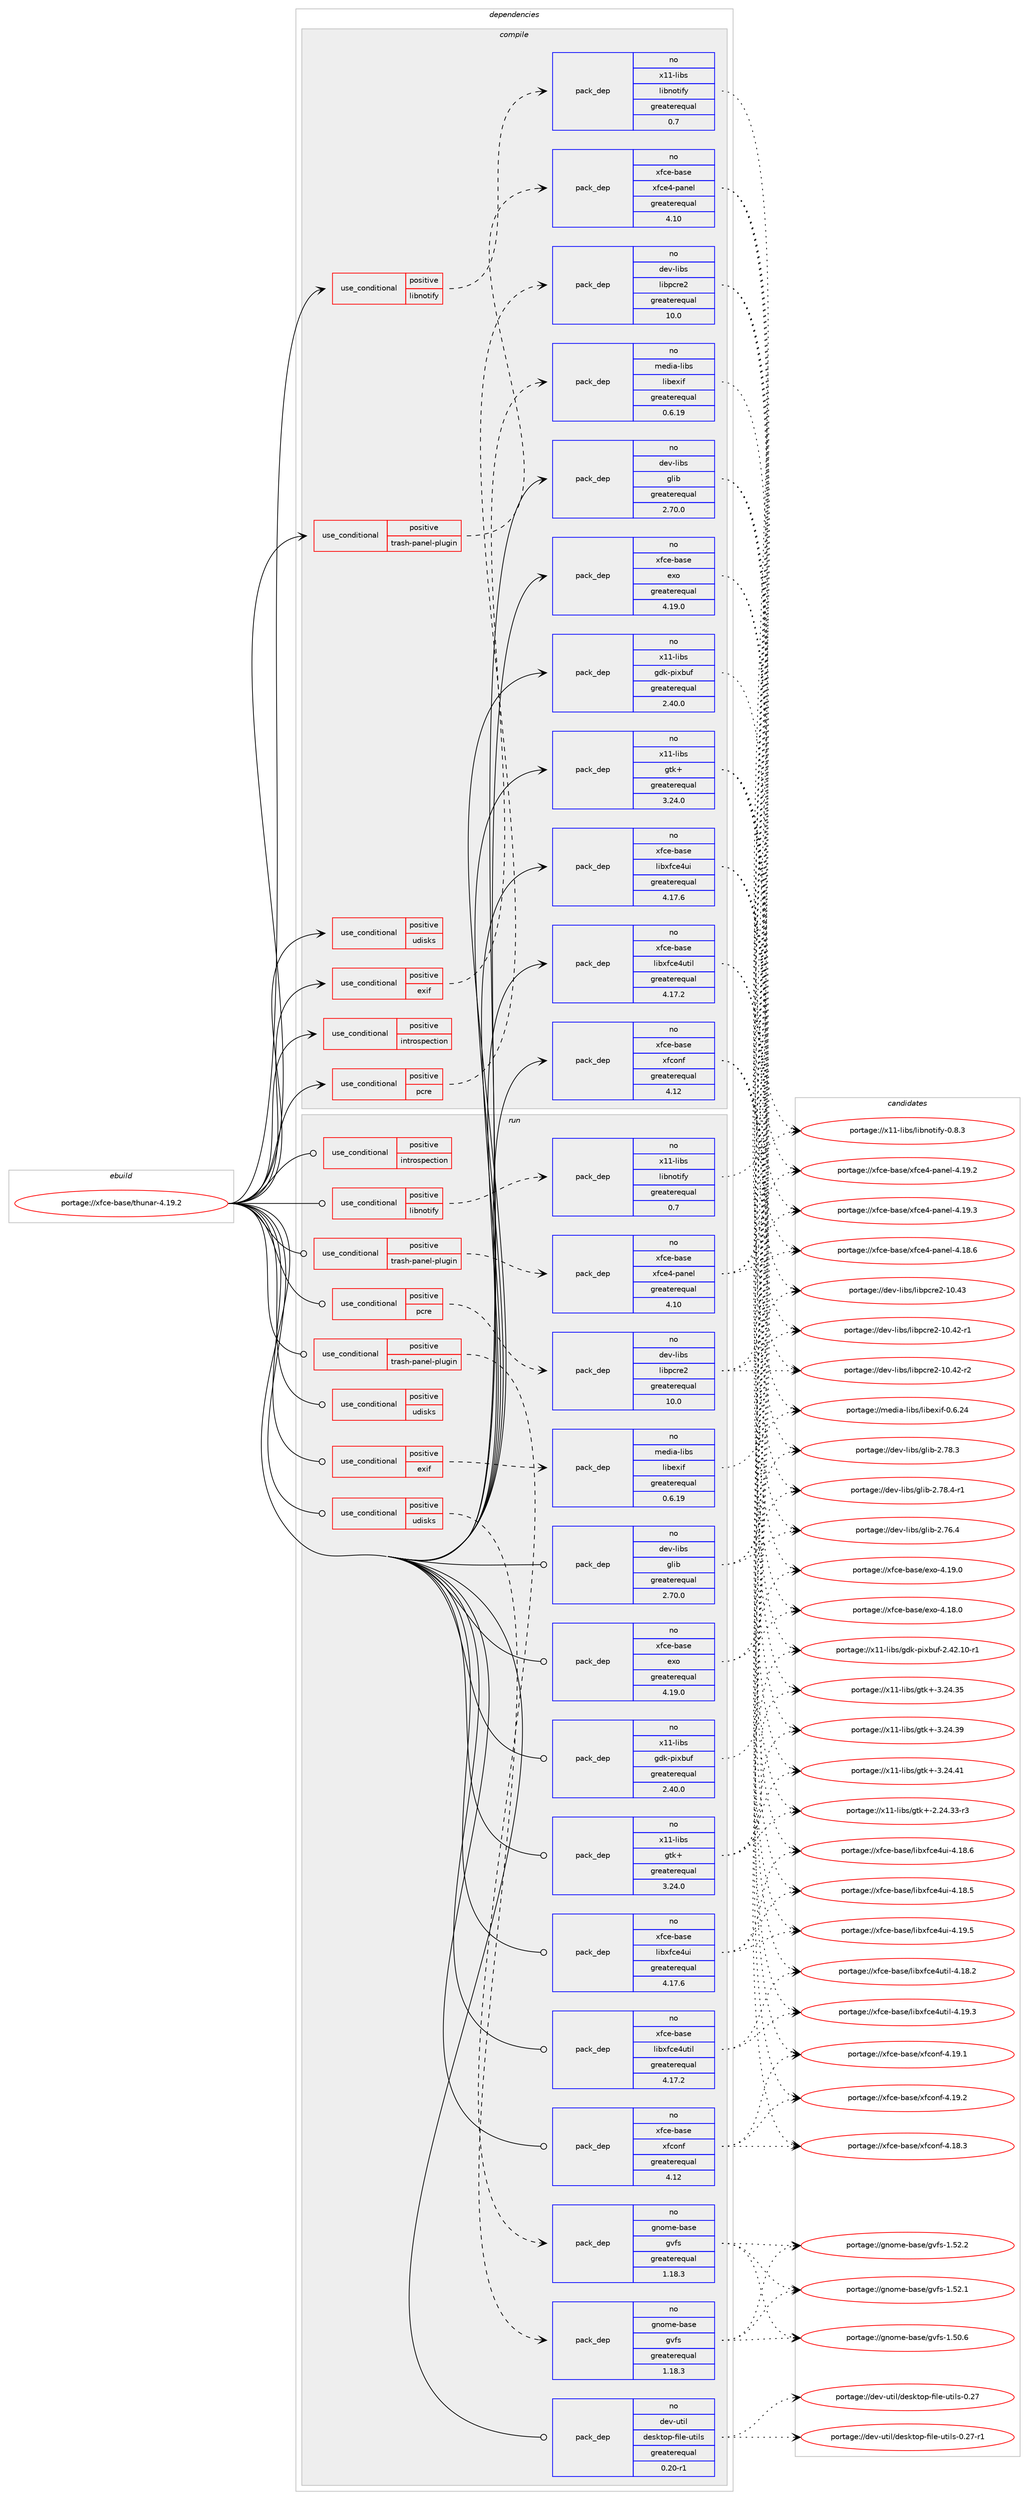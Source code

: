 digraph prolog {

# *************
# Graph options
# *************

newrank=true;
concentrate=true;
compound=true;
graph [rankdir=LR,fontname=Helvetica,fontsize=10,ranksep=1.5];#, ranksep=2.5, nodesep=0.2];
edge  [arrowhead=vee];
node  [fontname=Helvetica,fontsize=10];

# **********
# The ebuild
# **********

subgraph cluster_leftcol {
color=gray;
rank=same;
label=<<i>ebuild</i>>;
id [label="portage://xfce-base/thunar-4.19.2", color=red, width=4, href="../xfce-base/thunar-4.19.2.svg"];
}

# ****************
# The dependencies
# ****************

subgraph cluster_midcol {
color=gray;
label=<<i>dependencies</i>>;
subgraph cluster_compile {
fillcolor="#eeeeee";
style=filled;
label=<<i>compile</i>>;
subgraph cond4335 {
dependency7342 [label=<<TABLE BORDER="0" CELLBORDER="1" CELLSPACING="0" CELLPADDING="4"><TR><TD ROWSPAN="3" CELLPADDING="10">use_conditional</TD></TR><TR><TD>positive</TD></TR><TR><TD>exif</TD></TR></TABLE>>, shape=none, color=red];
subgraph pack2841 {
dependency7343 [label=<<TABLE BORDER="0" CELLBORDER="1" CELLSPACING="0" CELLPADDING="4" WIDTH="220"><TR><TD ROWSPAN="6" CELLPADDING="30">pack_dep</TD></TR><TR><TD WIDTH="110">no</TD></TR><TR><TD>media-libs</TD></TR><TR><TD>libexif</TD></TR><TR><TD>greaterequal</TD></TR><TR><TD>0.6.19</TD></TR></TABLE>>, shape=none, color=blue];
}
dependency7342:e -> dependency7343:w [weight=20,style="dashed",arrowhead="vee"];
}
id:e -> dependency7342:w [weight=20,style="solid",arrowhead="vee"];
subgraph cond4336 {
dependency7344 [label=<<TABLE BORDER="0" CELLBORDER="1" CELLSPACING="0" CELLPADDING="4"><TR><TD ROWSPAN="3" CELLPADDING="10">use_conditional</TD></TR><TR><TD>positive</TD></TR><TR><TD>introspection</TD></TR></TABLE>>, shape=none, color=red];
# *** BEGIN UNKNOWN DEPENDENCY TYPE (TODO) ***
# dependency7344 -> package_dependency(portage://xfce-base/thunar-4.19.2,install,no,dev-libs,gobject-introspection,none,[,,],any_same_slot,[])
# *** END UNKNOWN DEPENDENCY TYPE (TODO) ***

}
id:e -> dependency7344:w [weight=20,style="solid",arrowhead="vee"];
subgraph cond4337 {
dependency7345 [label=<<TABLE BORDER="0" CELLBORDER="1" CELLSPACING="0" CELLPADDING="4"><TR><TD ROWSPAN="3" CELLPADDING="10">use_conditional</TD></TR><TR><TD>positive</TD></TR><TR><TD>libnotify</TD></TR></TABLE>>, shape=none, color=red];
subgraph pack2842 {
dependency7346 [label=<<TABLE BORDER="0" CELLBORDER="1" CELLSPACING="0" CELLPADDING="4" WIDTH="220"><TR><TD ROWSPAN="6" CELLPADDING="30">pack_dep</TD></TR><TR><TD WIDTH="110">no</TD></TR><TR><TD>x11-libs</TD></TR><TR><TD>libnotify</TD></TR><TR><TD>greaterequal</TD></TR><TR><TD>0.7</TD></TR></TABLE>>, shape=none, color=blue];
}
dependency7345:e -> dependency7346:w [weight=20,style="dashed",arrowhead="vee"];
}
id:e -> dependency7345:w [weight=20,style="solid",arrowhead="vee"];
subgraph cond4338 {
dependency7347 [label=<<TABLE BORDER="0" CELLBORDER="1" CELLSPACING="0" CELLPADDING="4"><TR><TD ROWSPAN="3" CELLPADDING="10">use_conditional</TD></TR><TR><TD>positive</TD></TR><TR><TD>pcre</TD></TR></TABLE>>, shape=none, color=red];
subgraph pack2843 {
dependency7348 [label=<<TABLE BORDER="0" CELLBORDER="1" CELLSPACING="0" CELLPADDING="4" WIDTH="220"><TR><TD ROWSPAN="6" CELLPADDING="30">pack_dep</TD></TR><TR><TD WIDTH="110">no</TD></TR><TR><TD>dev-libs</TD></TR><TR><TD>libpcre2</TD></TR><TR><TD>greaterequal</TD></TR><TR><TD>10.0</TD></TR></TABLE>>, shape=none, color=blue];
}
dependency7347:e -> dependency7348:w [weight=20,style="dashed",arrowhead="vee"];
}
id:e -> dependency7347:w [weight=20,style="solid",arrowhead="vee"];
subgraph cond4339 {
dependency7349 [label=<<TABLE BORDER="0" CELLBORDER="1" CELLSPACING="0" CELLPADDING="4"><TR><TD ROWSPAN="3" CELLPADDING="10">use_conditional</TD></TR><TR><TD>positive</TD></TR><TR><TD>trash-panel-plugin</TD></TR></TABLE>>, shape=none, color=red];
subgraph pack2844 {
dependency7350 [label=<<TABLE BORDER="0" CELLBORDER="1" CELLSPACING="0" CELLPADDING="4" WIDTH="220"><TR><TD ROWSPAN="6" CELLPADDING="30">pack_dep</TD></TR><TR><TD WIDTH="110">no</TD></TR><TR><TD>xfce-base</TD></TR><TR><TD>xfce4-panel</TD></TR><TR><TD>greaterequal</TD></TR><TR><TD>4.10</TD></TR></TABLE>>, shape=none, color=blue];
}
dependency7349:e -> dependency7350:w [weight=20,style="dashed",arrowhead="vee"];
}
id:e -> dependency7349:w [weight=20,style="solid",arrowhead="vee"];
subgraph cond4340 {
dependency7351 [label=<<TABLE BORDER="0" CELLBORDER="1" CELLSPACING="0" CELLPADDING="4"><TR><TD ROWSPAN="3" CELLPADDING="10">use_conditional</TD></TR><TR><TD>positive</TD></TR><TR><TD>udisks</TD></TR></TABLE>>, shape=none, color=red];
# *** BEGIN UNKNOWN DEPENDENCY TYPE (TODO) ***
# dependency7351 -> package_dependency(portage://xfce-base/thunar-4.19.2,install,no,dev-libs,libgudev,none,[,,],any_same_slot,[])
# *** END UNKNOWN DEPENDENCY TYPE (TODO) ***

}
id:e -> dependency7351:w [weight=20,style="solid",arrowhead="vee"];
subgraph pack2845 {
dependency7352 [label=<<TABLE BORDER="0" CELLBORDER="1" CELLSPACING="0" CELLPADDING="4" WIDTH="220"><TR><TD ROWSPAN="6" CELLPADDING="30">pack_dep</TD></TR><TR><TD WIDTH="110">no</TD></TR><TR><TD>dev-libs</TD></TR><TR><TD>glib</TD></TR><TR><TD>greaterequal</TD></TR><TR><TD>2.70.0</TD></TR></TABLE>>, shape=none, color=blue];
}
id:e -> dependency7352:w [weight=20,style="solid",arrowhead="vee"];
subgraph pack2846 {
dependency7353 [label=<<TABLE BORDER="0" CELLBORDER="1" CELLSPACING="0" CELLPADDING="4" WIDTH="220"><TR><TD ROWSPAN="6" CELLPADDING="30">pack_dep</TD></TR><TR><TD WIDTH="110">no</TD></TR><TR><TD>x11-libs</TD></TR><TR><TD>gdk-pixbuf</TD></TR><TR><TD>greaterequal</TD></TR><TR><TD>2.40.0</TD></TR></TABLE>>, shape=none, color=blue];
}
id:e -> dependency7353:w [weight=20,style="solid",arrowhead="vee"];
subgraph pack2847 {
dependency7354 [label=<<TABLE BORDER="0" CELLBORDER="1" CELLSPACING="0" CELLPADDING="4" WIDTH="220"><TR><TD ROWSPAN="6" CELLPADDING="30">pack_dep</TD></TR><TR><TD WIDTH="110">no</TD></TR><TR><TD>x11-libs</TD></TR><TR><TD>gtk+</TD></TR><TR><TD>greaterequal</TD></TR><TR><TD>3.24.0</TD></TR></TABLE>>, shape=none, color=blue];
}
id:e -> dependency7354:w [weight=20,style="solid",arrowhead="vee"];
subgraph pack2848 {
dependency7355 [label=<<TABLE BORDER="0" CELLBORDER="1" CELLSPACING="0" CELLPADDING="4" WIDTH="220"><TR><TD ROWSPAN="6" CELLPADDING="30">pack_dep</TD></TR><TR><TD WIDTH="110">no</TD></TR><TR><TD>xfce-base</TD></TR><TR><TD>exo</TD></TR><TR><TD>greaterequal</TD></TR><TR><TD>4.19.0</TD></TR></TABLE>>, shape=none, color=blue];
}
id:e -> dependency7355:w [weight=20,style="solid",arrowhead="vee"];
subgraph pack2849 {
dependency7356 [label=<<TABLE BORDER="0" CELLBORDER="1" CELLSPACING="0" CELLPADDING="4" WIDTH="220"><TR><TD ROWSPAN="6" CELLPADDING="30">pack_dep</TD></TR><TR><TD WIDTH="110">no</TD></TR><TR><TD>xfce-base</TD></TR><TR><TD>libxfce4ui</TD></TR><TR><TD>greaterequal</TD></TR><TR><TD>4.17.6</TD></TR></TABLE>>, shape=none, color=blue];
}
id:e -> dependency7356:w [weight=20,style="solid",arrowhead="vee"];
subgraph pack2850 {
dependency7357 [label=<<TABLE BORDER="0" CELLBORDER="1" CELLSPACING="0" CELLPADDING="4" WIDTH="220"><TR><TD ROWSPAN="6" CELLPADDING="30">pack_dep</TD></TR><TR><TD WIDTH="110">no</TD></TR><TR><TD>xfce-base</TD></TR><TR><TD>libxfce4util</TD></TR><TR><TD>greaterequal</TD></TR><TR><TD>4.17.2</TD></TR></TABLE>>, shape=none, color=blue];
}
id:e -> dependency7357:w [weight=20,style="solid",arrowhead="vee"];
subgraph pack2851 {
dependency7358 [label=<<TABLE BORDER="0" CELLBORDER="1" CELLSPACING="0" CELLPADDING="4" WIDTH="220"><TR><TD ROWSPAN="6" CELLPADDING="30">pack_dep</TD></TR><TR><TD WIDTH="110">no</TD></TR><TR><TD>xfce-base</TD></TR><TR><TD>xfconf</TD></TR><TR><TD>greaterequal</TD></TR><TR><TD>4.12</TD></TR></TABLE>>, shape=none, color=blue];
}
id:e -> dependency7358:w [weight=20,style="solid",arrowhead="vee"];
}
subgraph cluster_compileandrun {
fillcolor="#eeeeee";
style=filled;
label=<<i>compile and run</i>>;
}
subgraph cluster_run {
fillcolor="#eeeeee";
style=filled;
label=<<i>run</i>>;
subgraph cond4341 {
dependency7359 [label=<<TABLE BORDER="0" CELLBORDER="1" CELLSPACING="0" CELLPADDING="4"><TR><TD ROWSPAN="3" CELLPADDING="10">use_conditional</TD></TR><TR><TD>positive</TD></TR><TR><TD>exif</TD></TR></TABLE>>, shape=none, color=red];
subgraph pack2852 {
dependency7360 [label=<<TABLE BORDER="0" CELLBORDER="1" CELLSPACING="0" CELLPADDING="4" WIDTH="220"><TR><TD ROWSPAN="6" CELLPADDING="30">pack_dep</TD></TR><TR><TD WIDTH="110">no</TD></TR><TR><TD>media-libs</TD></TR><TR><TD>libexif</TD></TR><TR><TD>greaterequal</TD></TR><TR><TD>0.6.19</TD></TR></TABLE>>, shape=none, color=blue];
}
dependency7359:e -> dependency7360:w [weight=20,style="dashed",arrowhead="vee"];
}
id:e -> dependency7359:w [weight=20,style="solid",arrowhead="odot"];
subgraph cond4342 {
dependency7361 [label=<<TABLE BORDER="0" CELLBORDER="1" CELLSPACING="0" CELLPADDING="4"><TR><TD ROWSPAN="3" CELLPADDING="10">use_conditional</TD></TR><TR><TD>positive</TD></TR><TR><TD>introspection</TD></TR></TABLE>>, shape=none, color=red];
# *** BEGIN UNKNOWN DEPENDENCY TYPE (TODO) ***
# dependency7361 -> package_dependency(portage://xfce-base/thunar-4.19.2,run,no,dev-libs,gobject-introspection,none,[,,],any_same_slot,[])
# *** END UNKNOWN DEPENDENCY TYPE (TODO) ***

}
id:e -> dependency7361:w [weight=20,style="solid",arrowhead="odot"];
subgraph cond4343 {
dependency7362 [label=<<TABLE BORDER="0" CELLBORDER="1" CELLSPACING="0" CELLPADDING="4"><TR><TD ROWSPAN="3" CELLPADDING="10">use_conditional</TD></TR><TR><TD>positive</TD></TR><TR><TD>libnotify</TD></TR></TABLE>>, shape=none, color=red];
subgraph pack2853 {
dependency7363 [label=<<TABLE BORDER="0" CELLBORDER="1" CELLSPACING="0" CELLPADDING="4" WIDTH="220"><TR><TD ROWSPAN="6" CELLPADDING="30">pack_dep</TD></TR><TR><TD WIDTH="110">no</TD></TR><TR><TD>x11-libs</TD></TR><TR><TD>libnotify</TD></TR><TR><TD>greaterequal</TD></TR><TR><TD>0.7</TD></TR></TABLE>>, shape=none, color=blue];
}
dependency7362:e -> dependency7363:w [weight=20,style="dashed",arrowhead="vee"];
}
id:e -> dependency7362:w [weight=20,style="solid",arrowhead="odot"];
subgraph cond4344 {
dependency7364 [label=<<TABLE BORDER="0" CELLBORDER="1" CELLSPACING="0" CELLPADDING="4"><TR><TD ROWSPAN="3" CELLPADDING="10">use_conditional</TD></TR><TR><TD>positive</TD></TR><TR><TD>pcre</TD></TR></TABLE>>, shape=none, color=red];
subgraph pack2854 {
dependency7365 [label=<<TABLE BORDER="0" CELLBORDER="1" CELLSPACING="0" CELLPADDING="4" WIDTH="220"><TR><TD ROWSPAN="6" CELLPADDING="30">pack_dep</TD></TR><TR><TD WIDTH="110">no</TD></TR><TR><TD>dev-libs</TD></TR><TR><TD>libpcre2</TD></TR><TR><TD>greaterequal</TD></TR><TR><TD>10.0</TD></TR></TABLE>>, shape=none, color=blue];
}
dependency7364:e -> dependency7365:w [weight=20,style="dashed",arrowhead="vee"];
}
id:e -> dependency7364:w [weight=20,style="solid",arrowhead="odot"];
subgraph cond4345 {
dependency7366 [label=<<TABLE BORDER="0" CELLBORDER="1" CELLSPACING="0" CELLPADDING="4"><TR><TD ROWSPAN="3" CELLPADDING="10">use_conditional</TD></TR><TR><TD>positive</TD></TR><TR><TD>trash-panel-plugin</TD></TR></TABLE>>, shape=none, color=red];
subgraph pack2855 {
dependency7367 [label=<<TABLE BORDER="0" CELLBORDER="1" CELLSPACING="0" CELLPADDING="4" WIDTH="220"><TR><TD ROWSPAN="6" CELLPADDING="30">pack_dep</TD></TR><TR><TD WIDTH="110">no</TD></TR><TR><TD>gnome-base</TD></TR><TR><TD>gvfs</TD></TR><TR><TD>greaterequal</TD></TR><TR><TD>1.18.3</TD></TR></TABLE>>, shape=none, color=blue];
}
dependency7366:e -> dependency7367:w [weight=20,style="dashed",arrowhead="vee"];
}
id:e -> dependency7366:w [weight=20,style="solid",arrowhead="odot"];
subgraph cond4346 {
dependency7368 [label=<<TABLE BORDER="0" CELLBORDER="1" CELLSPACING="0" CELLPADDING="4"><TR><TD ROWSPAN="3" CELLPADDING="10">use_conditional</TD></TR><TR><TD>positive</TD></TR><TR><TD>trash-panel-plugin</TD></TR></TABLE>>, shape=none, color=red];
subgraph pack2856 {
dependency7369 [label=<<TABLE BORDER="0" CELLBORDER="1" CELLSPACING="0" CELLPADDING="4" WIDTH="220"><TR><TD ROWSPAN="6" CELLPADDING="30">pack_dep</TD></TR><TR><TD WIDTH="110">no</TD></TR><TR><TD>xfce-base</TD></TR><TR><TD>xfce4-panel</TD></TR><TR><TD>greaterequal</TD></TR><TR><TD>4.10</TD></TR></TABLE>>, shape=none, color=blue];
}
dependency7368:e -> dependency7369:w [weight=20,style="dashed",arrowhead="vee"];
}
id:e -> dependency7368:w [weight=20,style="solid",arrowhead="odot"];
subgraph cond4347 {
dependency7370 [label=<<TABLE BORDER="0" CELLBORDER="1" CELLSPACING="0" CELLPADDING="4"><TR><TD ROWSPAN="3" CELLPADDING="10">use_conditional</TD></TR><TR><TD>positive</TD></TR><TR><TD>udisks</TD></TR></TABLE>>, shape=none, color=red];
# *** BEGIN UNKNOWN DEPENDENCY TYPE (TODO) ***
# dependency7370 -> package_dependency(portage://xfce-base/thunar-4.19.2,run,no,dev-libs,libgudev,none,[,,],any_same_slot,[])
# *** END UNKNOWN DEPENDENCY TYPE (TODO) ***

}
id:e -> dependency7370:w [weight=20,style="solid",arrowhead="odot"];
subgraph cond4348 {
dependency7371 [label=<<TABLE BORDER="0" CELLBORDER="1" CELLSPACING="0" CELLPADDING="4"><TR><TD ROWSPAN="3" CELLPADDING="10">use_conditional</TD></TR><TR><TD>positive</TD></TR><TR><TD>udisks</TD></TR></TABLE>>, shape=none, color=red];
subgraph pack2857 {
dependency7372 [label=<<TABLE BORDER="0" CELLBORDER="1" CELLSPACING="0" CELLPADDING="4" WIDTH="220"><TR><TD ROWSPAN="6" CELLPADDING="30">pack_dep</TD></TR><TR><TD WIDTH="110">no</TD></TR><TR><TD>gnome-base</TD></TR><TR><TD>gvfs</TD></TR><TR><TD>greaterequal</TD></TR><TR><TD>1.18.3</TD></TR></TABLE>>, shape=none, color=blue];
}
dependency7371:e -> dependency7372:w [weight=20,style="dashed",arrowhead="vee"];
# *** BEGIN UNKNOWN DEPENDENCY TYPE (TODO) ***
# dependency7371 -> package_dependency(portage://xfce-base/thunar-4.19.2,run,no,virtual,udev,none,[,,],[],[])
# *** END UNKNOWN DEPENDENCY TYPE (TODO) ***

}
id:e -> dependency7371:w [weight=20,style="solid",arrowhead="odot"];
subgraph pack2858 {
dependency7373 [label=<<TABLE BORDER="0" CELLBORDER="1" CELLSPACING="0" CELLPADDING="4" WIDTH="220"><TR><TD ROWSPAN="6" CELLPADDING="30">pack_dep</TD></TR><TR><TD WIDTH="110">no</TD></TR><TR><TD>dev-libs</TD></TR><TR><TD>glib</TD></TR><TR><TD>greaterequal</TD></TR><TR><TD>2.70.0</TD></TR></TABLE>>, shape=none, color=blue];
}
id:e -> dependency7373:w [weight=20,style="solid",arrowhead="odot"];
subgraph pack2859 {
dependency7374 [label=<<TABLE BORDER="0" CELLBORDER="1" CELLSPACING="0" CELLPADDING="4" WIDTH="220"><TR><TD ROWSPAN="6" CELLPADDING="30">pack_dep</TD></TR><TR><TD WIDTH="110">no</TD></TR><TR><TD>dev-util</TD></TR><TR><TD>desktop-file-utils</TD></TR><TR><TD>greaterequal</TD></TR><TR><TD>0.20-r1</TD></TR></TABLE>>, shape=none, color=blue];
}
id:e -> dependency7374:w [weight=20,style="solid",arrowhead="odot"];
subgraph pack2860 {
dependency7375 [label=<<TABLE BORDER="0" CELLBORDER="1" CELLSPACING="0" CELLPADDING="4" WIDTH="220"><TR><TD ROWSPAN="6" CELLPADDING="30">pack_dep</TD></TR><TR><TD WIDTH="110">no</TD></TR><TR><TD>x11-libs</TD></TR><TR><TD>gdk-pixbuf</TD></TR><TR><TD>greaterequal</TD></TR><TR><TD>2.40.0</TD></TR></TABLE>>, shape=none, color=blue];
}
id:e -> dependency7375:w [weight=20,style="solid",arrowhead="odot"];
subgraph pack2861 {
dependency7376 [label=<<TABLE BORDER="0" CELLBORDER="1" CELLSPACING="0" CELLPADDING="4" WIDTH="220"><TR><TD ROWSPAN="6" CELLPADDING="30">pack_dep</TD></TR><TR><TD WIDTH="110">no</TD></TR><TR><TD>x11-libs</TD></TR><TR><TD>gtk+</TD></TR><TR><TD>greaterequal</TD></TR><TR><TD>3.24.0</TD></TR></TABLE>>, shape=none, color=blue];
}
id:e -> dependency7376:w [weight=20,style="solid",arrowhead="odot"];
# *** BEGIN UNKNOWN DEPENDENCY TYPE (TODO) ***
# id -> package_dependency(portage://xfce-base/thunar-4.19.2,run,no,x11-misc,shared-mime-info,none,[,,],[],[])
# *** END UNKNOWN DEPENDENCY TYPE (TODO) ***

subgraph pack2862 {
dependency7377 [label=<<TABLE BORDER="0" CELLBORDER="1" CELLSPACING="0" CELLPADDING="4" WIDTH="220"><TR><TD ROWSPAN="6" CELLPADDING="30">pack_dep</TD></TR><TR><TD WIDTH="110">no</TD></TR><TR><TD>xfce-base</TD></TR><TR><TD>exo</TD></TR><TR><TD>greaterequal</TD></TR><TR><TD>4.19.0</TD></TR></TABLE>>, shape=none, color=blue];
}
id:e -> dependency7377:w [weight=20,style="solid",arrowhead="odot"];
subgraph pack2863 {
dependency7378 [label=<<TABLE BORDER="0" CELLBORDER="1" CELLSPACING="0" CELLPADDING="4" WIDTH="220"><TR><TD ROWSPAN="6" CELLPADDING="30">pack_dep</TD></TR><TR><TD WIDTH="110">no</TD></TR><TR><TD>xfce-base</TD></TR><TR><TD>libxfce4ui</TD></TR><TR><TD>greaterequal</TD></TR><TR><TD>4.17.6</TD></TR></TABLE>>, shape=none, color=blue];
}
id:e -> dependency7378:w [weight=20,style="solid",arrowhead="odot"];
subgraph pack2864 {
dependency7379 [label=<<TABLE BORDER="0" CELLBORDER="1" CELLSPACING="0" CELLPADDING="4" WIDTH="220"><TR><TD ROWSPAN="6" CELLPADDING="30">pack_dep</TD></TR><TR><TD WIDTH="110">no</TD></TR><TR><TD>xfce-base</TD></TR><TR><TD>libxfce4util</TD></TR><TR><TD>greaterequal</TD></TR><TR><TD>4.17.2</TD></TR></TABLE>>, shape=none, color=blue];
}
id:e -> dependency7379:w [weight=20,style="solid",arrowhead="odot"];
subgraph pack2865 {
dependency7380 [label=<<TABLE BORDER="0" CELLBORDER="1" CELLSPACING="0" CELLPADDING="4" WIDTH="220"><TR><TD ROWSPAN="6" CELLPADDING="30">pack_dep</TD></TR><TR><TD WIDTH="110">no</TD></TR><TR><TD>xfce-base</TD></TR><TR><TD>xfconf</TD></TR><TR><TD>greaterequal</TD></TR><TR><TD>4.12</TD></TR></TABLE>>, shape=none, color=blue];
}
id:e -> dependency7380:w [weight=20,style="solid",arrowhead="odot"];
}
}

# **************
# The candidates
# **************

subgraph cluster_choices {
rank=same;
color=gray;
label=<<i>candidates</i>>;

subgraph choice2841 {
color=black;
nodesep=1;
choice109101100105974510810598115471081059810112010510245484654465052 [label="portage://media-libs/libexif-0.6.24", color=red, width=4,href="../media-libs/libexif-0.6.24.svg"];
dependency7343:e -> choice109101100105974510810598115471081059810112010510245484654465052:w [style=dotted,weight="100"];
}
subgraph choice2842 {
color=black;
nodesep=1;
choice120494945108105981154710810598110111116105102121454846564651 [label="portage://x11-libs/libnotify-0.8.3", color=red, width=4,href="../x11-libs/libnotify-0.8.3.svg"];
dependency7346:e -> choice120494945108105981154710810598110111116105102121454846564651:w [style=dotted,weight="100"];
}
subgraph choice2843 {
color=black;
nodesep=1;
choice1001011184510810598115471081059811299114101504549484652504511449 [label="portage://dev-libs/libpcre2-10.42-r1", color=red, width=4,href="../dev-libs/libpcre2-10.42-r1.svg"];
choice1001011184510810598115471081059811299114101504549484652504511450 [label="portage://dev-libs/libpcre2-10.42-r2", color=red, width=4,href="../dev-libs/libpcre2-10.42-r2.svg"];
choice100101118451081059811547108105981129911410150454948465251 [label="portage://dev-libs/libpcre2-10.43", color=red, width=4,href="../dev-libs/libpcre2-10.43.svg"];
dependency7348:e -> choice1001011184510810598115471081059811299114101504549484652504511449:w [style=dotted,weight="100"];
dependency7348:e -> choice1001011184510810598115471081059811299114101504549484652504511450:w [style=dotted,weight="100"];
dependency7348:e -> choice100101118451081059811547108105981129911410150454948465251:w [style=dotted,weight="100"];
}
subgraph choice2844 {
color=black;
nodesep=1;
choice12010299101459897115101471201029910152451129711010110845524649564654 [label="portage://xfce-base/xfce4-panel-4.18.6", color=red, width=4,href="../xfce-base/xfce4-panel-4.18.6.svg"];
choice12010299101459897115101471201029910152451129711010110845524649574650 [label="portage://xfce-base/xfce4-panel-4.19.2", color=red, width=4,href="../xfce-base/xfce4-panel-4.19.2.svg"];
choice12010299101459897115101471201029910152451129711010110845524649574651 [label="portage://xfce-base/xfce4-panel-4.19.3", color=red, width=4,href="../xfce-base/xfce4-panel-4.19.3.svg"];
dependency7350:e -> choice12010299101459897115101471201029910152451129711010110845524649564654:w [style=dotted,weight="100"];
dependency7350:e -> choice12010299101459897115101471201029910152451129711010110845524649574650:w [style=dotted,weight="100"];
dependency7350:e -> choice12010299101459897115101471201029910152451129711010110845524649574651:w [style=dotted,weight="100"];
}
subgraph choice2845 {
color=black;
nodesep=1;
choice1001011184510810598115471031081059845504655544652 [label="portage://dev-libs/glib-2.76.4", color=red, width=4,href="../dev-libs/glib-2.76.4.svg"];
choice1001011184510810598115471031081059845504655564651 [label="portage://dev-libs/glib-2.78.3", color=red, width=4,href="../dev-libs/glib-2.78.3.svg"];
choice10010111845108105981154710310810598455046555646524511449 [label="portage://dev-libs/glib-2.78.4-r1", color=red, width=4,href="../dev-libs/glib-2.78.4-r1.svg"];
dependency7352:e -> choice1001011184510810598115471031081059845504655544652:w [style=dotted,weight="100"];
dependency7352:e -> choice1001011184510810598115471031081059845504655564651:w [style=dotted,weight="100"];
dependency7352:e -> choice10010111845108105981154710310810598455046555646524511449:w [style=dotted,weight="100"];
}
subgraph choice2846 {
color=black;
nodesep=1;
choice1204949451081059811547103100107451121051209811710245504652504649484511449 [label="portage://x11-libs/gdk-pixbuf-2.42.10-r1", color=red, width=4,href="../x11-libs/gdk-pixbuf-2.42.10-r1.svg"];
dependency7353:e -> choice1204949451081059811547103100107451121051209811710245504652504649484511449:w [style=dotted,weight="100"];
}
subgraph choice2847 {
color=black;
nodesep=1;
choice12049494510810598115471031161074345504650524651514511451 [label="portage://x11-libs/gtk+-2.24.33-r3", color=red, width=4,href="../x11-libs/gtk+-2.24.33-r3.svg"];
choice1204949451081059811547103116107434551465052465153 [label="portage://x11-libs/gtk+-3.24.35", color=red, width=4,href="../x11-libs/gtk+-3.24.35.svg"];
choice1204949451081059811547103116107434551465052465157 [label="portage://x11-libs/gtk+-3.24.39", color=red, width=4,href="../x11-libs/gtk+-3.24.39.svg"];
choice1204949451081059811547103116107434551465052465249 [label="portage://x11-libs/gtk+-3.24.41", color=red, width=4,href="../x11-libs/gtk+-3.24.41.svg"];
dependency7354:e -> choice12049494510810598115471031161074345504650524651514511451:w [style=dotted,weight="100"];
dependency7354:e -> choice1204949451081059811547103116107434551465052465153:w [style=dotted,weight="100"];
dependency7354:e -> choice1204949451081059811547103116107434551465052465157:w [style=dotted,weight="100"];
dependency7354:e -> choice1204949451081059811547103116107434551465052465249:w [style=dotted,weight="100"];
}
subgraph choice2848 {
color=black;
nodesep=1;
choice120102991014598971151014710112011145524649564648 [label="portage://xfce-base/exo-4.18.0", color=red, width=4,href="../xfce-base/exo-4.18.0.svg"];
choice120102991014598971151014710112011145524649574648 [label="portage://xfce-base/exo-4.19.0", color=red, width=4,href="../xfce-base/exo-4.19.0.svg"];
dependency7355:e -> choice120102991014598971151014710112011145524649564648:w [style=dotted,weight="100"];
dependency7355:e -> choice120102991014598971151014710112011145524649574648:w [style=dotted,weight="100"];
}
subgraph choice2849 {
color=black;
nodesep=1;
choice120102991014598971151014710810598120102991015211710545524649564653 [label="portage://xfce-base/libxfce4ui-4.18.5", color=red, width=4,href="../xfce-base/libxfce4ui-4.18.5.svg"];
choice120102991014598971151014710810598120102991015211710545524649564654 [label="portage://xfce-base/libxfce4ui-4.18.6", color=red, width=4,href="../xfce-base/libxfce4ui-4.18.6.svg"];
choice120102991014598971151014710810598120102991015211710545524649574653 [label="portage://xfce-base/libxfce4ui-4.19.5", color=red, width=4,href="../xfce-base/libxfce4ui-4.19.5.svg"];
dependency7356:e -> choice120102991014598971151014710810598120102991015211710545524649564653:w [style=dotted,weight="100"];
dependency7356:e -> choice120102991014598971151014710810598120102991015211710545524649564654:w [style=dotted,weight="100"];
dependency7356:e -> choice120102991014598971151014710810598120102991015211710545524649574653:w [style=dotted,weight="100"];
}
subgraph choice2850 {
color=black;
nodesep=1;
choice120102991014598971151014710810598120102991015211711610510845524649564650 [label="portage://xfce-base/libxfce4util-4.18.2", color=red, width=4,href="../xfce-base/libxfce4util-4.18.2.svg"];
choice120102991014598971151014710810598120102991015211711610510845524649574651 [label="portage://xfce-base/libxfce4util-4.19.3", color=red, width=4,href="../xfce-base/libxfce4util-4.19.3.svg"];
dependency7357:e -> choice120102991014598971151014710810598120102991015211711610510845524649564650:w [style=dotted,weight="100"];
dependency7357:e -> choice120102991014598971151014710810598120102991015211711610510845524649574651:w [style=dotted,weight="100"];
}
subgraph choice2851 {
color=black;
nodesep=1;
choice12010299101459897115101471201029911111010245524649564651 [label="portage://xfce-base/xfconf-4.18.3", color=red, width=4,href="../xfce-base/xfconf-4.18.3.svg"];
choice12010299101459897115101471201029911111010245524649574649 [label="portage://xfce-base/xfconf-4.19.1", color=red, width=4,href="../xfce-base/xfconf-4.19.1.svg"];
choice12010299101459897115101471201029911111010245524649574650 [label="portage://xfce-base/xfconf-4.19.2", color=red, width=4,href="../xfce-base/xfconf-4.19.2.svg"];
dependency7358:e -> choice12010299101459897115101471201029911111010245524649564651:w [style=dotted,weight="100"];
dependency7358:e -> choice12010299101459897115101471201029911111010245524649574649:w [style=dotted,weight="100"];
dependency7358:e -> choice12010299101459897115101471201029911111010245524649574650:w [style=dotted,weight="100"];
}
subgraph choice2852 {
color=black;
nodesep=1;
choice109101100105974510810598115471081059810112010510245484654465052 [label="portage://media-libs/libexif-0.6.24", color=red, width=4,href="../media-libs/libexif-0.6.24.svg"];
dependency7360:e -> choice109101100105974510810598115471081059810112010510245484654465052:w [style=dotted,weight="100"];
}
subgraph choice2853 {
color=black;
nodesep=1;
choice120494945108105981154710810598110111116105102121454846564651 [label="portage://x11-libs/libnotify-0.8.3", color=red, width=4,href="../x11-libs/libnotify-0.8.3.svg"];
dependency7363:e -> choice120494945108105981154710810598110111116105102121454846564651:w [style=dotted,weight="100"];
}
subgraph choice2854 {
color=black;
nodesep=1;
choice1001011184510810598115471081059811299114101504549484652504511449 [label="portage://dev-libs/libpcre2-10.42-r1", color=red, width=4,href="../dev-libs/libpcre2-10.42-r1.svg"];
choice1001011184510810598115471081059811299114101504549484652504511450 [label="portage://dev-libs/libpcre2-10.42-r2", color=red, width=4,href="../dev-libs/libpcre2-10.42-r2.svg"];
choice100101118451081059811547108105981129911410150454948465251 [label="portage://dev-libs/libpcre2-10.43", color=red, width=4,href="../dev-libs/libpcre2-10.43.svg"];
dependency7365:e -> choice1001011184510810598115471081059811299114101504549484652504511449:w [style=dotted,weight="100"];
dependency7365:e -> choice1001011184510810598115471081059811299114101504549484652504511450:w [style=dotted,weight="100"];
dependency7365:e -> choice100101118451081059811547108105981129911410150454948465251:w [style=dotted,weight="100"];
}
subgraph choice2855 {
color=black;
nodesep=1;
choice1031101111091014598971151014710311810211545494653484654 [label="portage://gnome-base/gvfs-1.50.6", color=red, width=4,href="../gnome-base/gvfs-1.50.6.svg"];
choice1031101111091014598971151014710311810211545494653504649 [label="portage://gnome-base/gvfs-1.52.1", color=red, width=4,href="../gnome-base/gvfs-1.52.1.svg"];
choice1031101111091014598971151014710311810211545494653504650 [label="portage://gnome-base/gvfs-1.52.2", color=red, width=4,href="../gnome-base/gvfs-1.52.2.svg"];
dependency7367:e -> choice1031101111091014598971151014710311810211545494653484654:w [style=dotted,weight="100"];
dependency7367:e -> choice1031101111091014598971151014710311810211545494653504649:w [style=dotted,weight="100"];
dependency7367:e -> choice1031101111091014598971151014710311810211545494653504650:w [style=dotted,weight="100"];
}
subgraph choice2856 {
color=black;
nodesep=1;
choice12010299101459897115101471201029910152451129711010110845524649564654 [label="portage://xfce-base/xfce4-panel-4.18.6", color=red, width=4,href="../xfce-base/xfce4-panel-4.18.6.svg"];
choice12010299101459897115101471201029910152451129711010110845524649574650 [label="portage://xfce-base/xfce4-panel-4.19.2", color=red, width=4,href="../xfce-base/xfce4-panel-4.19.2.svg"];
choice12010299101459897115101471201029910152451129711010110845524649574651 [label="portage://xfce-base/xfce4-panel-4.19.3", color=red, width=4,href="../xfce-base/xfce4-panel-4.19.3.svg"];
dependency7369:e -> choice12010299101459897115101471201029910152451129711010110845524649564654:w [style=dotted,weight="100"];
dependency7369:e -> choice12010299101459897115101471201029910152451129711010110845524649574650:w [style=dotted,weight="100"];
dependency7369:e -> choice12010299101459897115101471201029910152451129711010110845524649574651:w [style=dotted,weight="100"];
}
subgraph choice2857 {
color=black;
nodesep=1;
choice1031101111091014598971151014710311810211545494653484654 [label="portage://gnome-base/gvfs-1.50.6", color=red, width=4,href="../gnome-base/gvfs-1.50.6.svg"];
choice1031101111091014598971151014710311810211545494653504649 [label="portage://gnome-base/gvfs-1.52.1", color=red, width=4,href="../gnome-base/gvfs-1.52.1.svg"];
choice1031101111091014598971151014710311810211545494653504650 [label="portage://gnome-base/gvfs-1.52.2", color=red, width=4,href="../gnome-base/gvfs-1.52.2.svg"];
dependency7372:e -> choice1031101111091014598971151014710311810211545494653484654:w [style=dotted,weight="100"];
dependency7372:e -> choice1031101111091014598971151014710311810211545494653504649:w [style=dotted,weight="100"];
dependency7372:e -> choice1031101111091014598971151014710311810211545494653504650:w [style=dotted,weight="100"];
}
subgraph choice2858 {
color=black;
nodesep=1;
choice1001011184510810598115471031081059845504655544652 [label="portage://dev-libs/glib-2.76.4", color=red, width=4,href="../dev-libs/glib-2.76.4.svg"];
choice1001011184510810598115471031081059845504655564651 [label="portage://dev-libs/glib-2.78.3", color=red, width=4,href="../dev-libs/glib-2.78.3.svg"];
choice10010111845108105981154710310810598455046555646524511449 [label="portage://dev-libs/glib-2.78.4-r1", color=red, width=4,href="../dev-libs/glib-2.78.4-r1.svg"];
dependency7373:e -> choice1001011184510810598115471031081059845504655544652:w [style=dotted,weight="100"];
dependency7373:e -> choice1001011184510810598115471031081059845504655564651:w [style=dotted,weight="100"];
dependency7373:e -> choice10010111845108105981154710310810598455046555646524511449:w [style=dotted,weight="100"];
}
subgraph choice2859 {
color=black;
nodesep=1;
choice100101118451171161051084710010111510711611111245102105108101451171161051081154548465055 [label="portage://dev-util/desktop-file-utils-0.27", color=red, width=4,href="../dev-util/desktop-file-utils-0.27.svg"];
choice1001011184511711610510847100101115107116111112451021051081014511711610510811545484650554511449 [label="portage://dev-util/desktop-file-utils-0.27-r1", color=red, width=4,href="../dev-util/desktop-file-utils-0.27-r1.svg"];
dependency7374:e -> choice100101118451171161051084710010111510711611111245102105108101451171161051081154548465055:w [style=dotted,weight="100"];
dependency7374:e -> choice1001011184511711610510847100101115107116111112451021051081014511711610510811545484650554511449:w [style=dotted,weight="100"];
}
subgraph choice2860 {
color=black;
nodesep=1;
choice1204949451081059811547103100107451121051209811710245504652504649484511449 [label="portage://x11-libs/gdk-pixbuf-2.42.10-r1", color=red, width=4,href="../x11-libs/gdk-pixbuf-2.42.10-r1.svg"];
dependency7375:e -> choice1204949451081059811547103100107451121051209811710245504652504649484511449:w [style=dotted,weight="100"];
}
subgraph choice2861 {
color=black;
nodesep=1;
choice12049494510810598115471031161074345504650524651514511451 [label="portage://x11-libs/gtk+-2.24.33-r3", color=red, width=4,href="../x11-libs/gtk+-2.24.33-r3.svg"];
choice1204949451081059811547103116107434551465052465153 [label="portage://x11-libs/gtk+-3.24.35", color=red, width=4,href="../x11-libs/gtk+-3.24.35.svg"];
choice1204949451081059811547103116107434551465052465157 [label="portage://x11-libs/gtk+-3.24.39", color=red, width=4,href="../x11-libs/gtk+-3.24.39.svg"];
choice1204949451081059811547103116107434551465052465249 [label="portage://x11-libs/gtk+-3.24.41", color=red, width=4,href="../x11-libs/gtk+-3.24.41.svg"];
dependency7376:e -> choice12049494510810598115471031161074345504650524651514511451:w [style=dotted,weight="100"];
dependency7376:e -> choice1204949451081059811547103116107434551465052465153:w [style=dotted,weight="100"];
dependency7376:e -> choice1204949451081059811547103116107434551465052465157:w [style=dotted,weight="100"];
dependency7376:e -> choice1204949451081059811547103116107434551465052465249:w [style=dotted,weight="100"];
}
subgraph choice2862 {
color=black;
nodesep=1;
choice120102991014598971151014710112011145524649564648 [label="portage://xfce-base/exo-4.18.0", color=red, width=4,href="../xfce-base/exo-4.18.0.svg"];
choice120102991014598971151014710112011145524649574648 [label="portage://xfce-base/exo-4.19.0", color=red, width=4,href="../xfce-base/exo-4.19.0.svg"];
dependency7377:e -> choice120102991014598971151014710112011145524649564648:w [style=dotted,weight="100"];
dependency7377:e -> choice120102991014598971151014710112011145524649574648:w [style=dotted,weight="100"];
}
subgraph choice2863 {
color=black;
nodesep=1;
choice120102991014598971151014710810598120102991015211710545524649564653 [label="portage://xfce-base/libxfce4ui-4.18.5", color=red, width=4,href="../xfce-base/libxfce4ui-4.18.5.svg"];
choice120102991014598971151014710810598120102991015211710545524649564654 [label="portage://xfce-base/libxfce4ui-4.18.6", color=red, width=4,href="../xfce-base/libxfce4ui-4.18.6.svg"];
choice120102991014598971151014710810598120102991015211710545524649574653 [label="portage://xfce-base/libxfce4ui-4.19.5", color=red, width=4,href="../xfce-base/libxfce4ui-4.19.5.svg"];
dependency7378:e -> choice120102991014598971151014710810598120102991015211710545524649564653:w [style=dotted,weight="100"];
dependency7378:e -> choice120102991014598971151014710810598120102991015211710545524649564654:w [style=dotted,weight="100"];
dependency7378:e -> choice120102991014598971151014710810598120102991015211710545524649574653:w [style=dotted,weight="100"];
}
subgraph choice2864 {
color=black;
nodesep=1;
choice120102991014598971151014710810598120102991015211711610510845524649564650 [label="portage://xfce-base/libxfce4util-4.18.2", color=red, width=4,href="../xfce-base/libxfce4util-4.18.2.svg"];
choice120102991014598971151014710810598120102991015211711610510845524649574651 [label="portage://xfce-base/libxfce4util-4.19.3", color=red, width=4,href="../xfce-base/libxfce4util-4.19.3.svg"];
dependency7379:e -> choice120102991014598971151014710810598120102991015211711610510845524649564650:w [style=dotted,weight="100"];
dependency7379:e -> choice120102991014598971151014710810598120102991015211711610510845524649574651:w [style=dotted,weight="100"];
}
subgraph choice2865 {
color=black;
nodesep=1;
choice12010299101459897115101471201029911111010245524649564651 [label="portage://xfce-base/xfconf-4.18.3", color=red, width=4,href="../xfce-base/xfconf-4.18.3.svg"];
choice12010299101459897115101471201029911111010245524649574649 [label="portage://xfce-base/xfconf-4.19.1", color=red, width=4,href="../xfce-base/xfconf-4.19.1.svg"];
choice12010299101459897115101471201029911111010245524649574650 [label="portage://xfce-base/xfconf-4.19.2", color=red, width=4,href="../xfce-base/xfconf-4.19.2.svg"];
dependency7380:e -> choice12010299101459897115101471201029911111010245524649564651:w [style=dotted,weight="100"];
dependency7380:e -> choice12010299101459897115101471201029911111010245524649574649:w [style=dotted,weight="100"];
dependency7380:e -> choice12010299101459897115101471201029911111010245524649574650:w [style=dotted,weight="100"];
}
}

}

